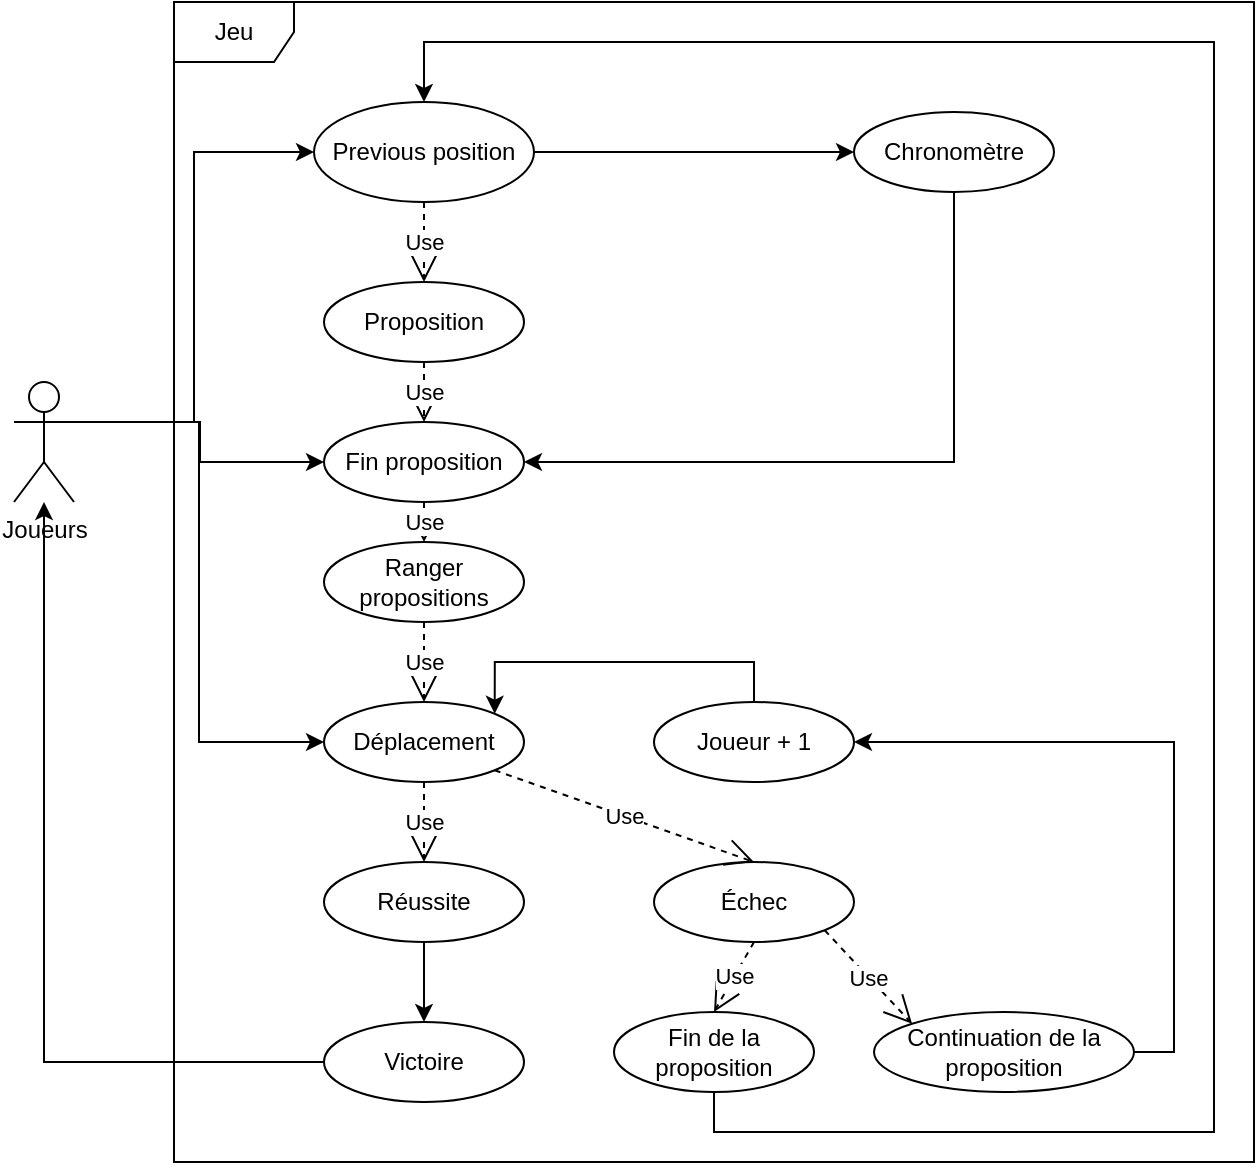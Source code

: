 <mxfile version="21.3.7" type="device">
  <diagram name="Page-1" id="jW6muOmdcl3k9p891wgI">
    <mxGraphModel dx="698" dy="613" grid="1" gridSize="10" guides="1" tooltips="1" connect="1" arrows="1" fold="1" page="1" pageScale="1" pageWidth="827" pageHeight="1169" math="0" shadow="0">
      <root>
        <mxCell id="0" />
        <mxCell id="1" parent="0" />
        <mxCell id="k5ynebyFZuh9Hv9d2iiR-32" style="edgeStyle=orthogonalEdgeStyle;rounded=0;orthogonalLoop=1;jettySize=auto;html=1;exitX=1;exitY=0.333;exitDx=0;exitDy=0;exitPerimeter=0;entryX=0;entryY=0.5;entryDx=0;entryDy=0;" edge="1" parent="1" source="k5ynebyFZuh9Hv9d2iiR-1" target="k5ynebyFZuh9Hv9d2iiR-9">
          <mxGeometry relative="1" as="geometry" />
        </mxCell>
        <mxCell id="k5ynebyFZuh9Hv9d2iiR-33" style="edgeStyle=orthogonalEdgeStyle;rounded=0;orthogonalLoop=1;jettySize=auto;html=1;exitX=1;exitY=0.333;exitDx=0;exitDy=0;exitPerimeter=0;entryX=0;entryY=0.5;entryDx=0;entryDy=0;" edge="1" parent="1" source="k5ynebyFZuh9Hv9d2iiR-1" target="k5ynebyFZuh9Hv9d2iiR-2">
          <mxGeometry relative="1" as="geometry">
            <Array as="points">
              <mxPoint x="140" y="270" />
              <mxPoint x="140" y="135" />
            </Array>
          </mxGeometry>
        </mxCell>
        <mxCell id="k5ynebyFZuh9Hv9d2iiR-34" style="edgeStyle=orthogonalEdgeStyle;rounded=0;orthogonalLoop=1;jettySize=auto;html=1;exitX=0.5;exitY=0;exitDx=0;exitDy=0;exitPerimeter=0;" edge="1" parent="1" source="k5ynebyFZuh9Hv9d2iiR-1" target="k5ynebyFZuh9Hv9d2iiR-5">
          <mxGeometry relative="1" as="geometry">
            <Array as="points">
              <mxPoint x="65" y="270" />
              <mxPoint x="143" y="270" />
              <mxPoint x="143" y="290" />
            </Array>
          </mxGeometry>
        </mxCell>
        <mxCell id="k5ynebyFZuh9Hv9d2iiR-1" value="Joueurs" style="shape=umlActor;verticalLabelPosition=bottom;verticalAlign=top;html=1;" vertex="1" parent="1">
          <mxGeometry x="50" y="250" width="30" height="60" as="geometry" />
        </mxCell>
        <mxCell id="k5ynebyFZuh9Hv9d2iiR-17" style="edgeStyle=orthogonalEdgeStyle;rounded=0;orthogonalLoop=1;jettySize=auto;html=1;exitX=1;exitY=0.5;exitDx=0;exitDy=0;entryX=0;entryY=0.5;entryDx=0;entryDy=0;" edge="1" parent="1" source="k5ynebyFZuh9Hv9d2iiR-2" target="k5ynebyFZuh9Hv9d2iiR-6">
          <mxGeometry relative="1" as="geometry" />
        </mxCell>
        <mxCell id="k5ynebyFZuh9Hv9d2iiR-2" value="Previous position" style="ellipse;whiteSpace=wrap;html=1;" vertex="1" parent="1">
          <mxGeometry x="200" y="110" width="110" height="50" as="geometry" />
        </mxCell>
        <mxCell id="k5ynebyFZuh9Hv9d2iiR-3" value="Jeu" style="shape=umlFrame;whiteSpace=wrap;html=1;pointerEvents=0;" vertex="1" parent="1">
          <mxGeometry x="130" y="60" width="540" height="580" as="geometry" />
        </mxCell>
        <mxCell id="k5ynebyFZuh9Hv9d2iiR-4" value="Proposition" style="ellipse;whiteSpace=wrap;html=1;" vertex="1" parent="1">
          <mxGeometry x="205" y="200" width="100" height="40" as="geometry" />
        </mxCell>
        <mxCell id="k5ynebyFZuh9Hv9d2iiR-5" value="Fin proposition" style="ellipse;whiteSpace=wrap;html=1;" vertex="1" parent="1">
          <mxGeometry x="205" y="270" width="100" height="40" as="geometry" />
        </mxCell>
        <mxCell id="k5ynebyFZuh9Hv9d2iiR-16" style="edgeStyle=orthogonalEdgeStyle;rounded=0;orthogonalLoop=1;jettySize=auto;html=1;exitX=0.5;exitY=1;exitDx=0;exitDy=0;entryX=1;entryY=0.5;entryDx=0;entryDy=0;" edge="1" parent="1" source="k5ynebyFZuh9Hv9d2iiR-6" target="k5ynebyFZuh9Hv9d2iiR-5">
          <mxGeometry relative="1" as="geometry">
            <Array as="points">
              <mxPoint x="520" y="290" />
            </Array>
          </mxGeometry>
        </mxCell>
        <mxCell id="k5ynebyFZuh9Hv9d2iiR-6" value="Chronomètre" style="ellipse;whiteSpace=wrap;html=1;" vertex="1" parent="1">
          <mxGeometry x="470" y="115" width="100" height="40" as="geometry" />
        </mxCell>
        <mxCell id="k5ynebyFZuh9Hv9d2iiR-8" value="Ranger propositions" style="ellipse;whiteSpace=wrap;html=1;" vertex="1" parent="1">
          <mxGeometry x="205" y="330" width="100" height="40" as="geometry" />
        </mxCell>
        <mxCell id="k5ynebyFZuh9Hv9d2iiR-9" value="Déplacement" style="ellipse;whiteSpace=wrap;html=1;" vertex="1" parent="1">
          <mxGeometry x="205" y="410" width="100" height="40" as="geometry" />
        </mxCell>
        <mxCell id="k5ynebyFZuh9Hv9d2iiR-30" style="edgeStyle=orthogonalEdgeStyle;rounded=0;orthogonalLoop=1;jettySize=auto;html=1;exitX=0.5;exitY=1;exitDx=0;exitDy=0;" edge="1" parent="1" source="k5ynebyFZuh9Hv9d2iiR-10" target="k5ynebyFZuh9Hv9d2iiR-12">
          <mxGeometry relative="1" as="geometry" />
        </mxCell>
        <mxCell id="k5ynebyFZuh9Hv9d2iiR-10" value="Réussite" style="ellipse;whiteSpace=wrap;html=1;" vertex="1" parent="1">
          <mxGeometry x="205" y="490" width="100" height="40" as="geometry" />
        </mxCell>
        <mxCell id="k5ynebyFZuh9Hv9d2iiR-11" value="Échec" style="ellipse;whiteSpace=wrap;html=1;" vertex="1" parent="1">
          <mxGeometry x="370" y="490" width="100" height="40" as="geometry" />
        </mxCell>
        <mxCell id="k5ynebyFZuh9Hv9d2iiR-31" style="edgeStyle=orthogonalEdgeStyle;rounded=0;orthogonalLoop=1;jettySize=auto;html=1;exitX=0;exitY=0.5;exitDx=0;exitDy=0;" edge="1" parent="1" source="k5ynebyFZuh9Hv9d2iiR-12" target="k5ynebyFZuh9Hv9d2iiR-1">
          <mxGeometry relative="1" as="geometry" />
        </mxCell>
        <mxCell id="k5ynebyFZuh9Hv9d2iiR-12" value="Victoire" style="ellipse;whiteSpace=wrap;html=1;" vertex="1" parent="1">
          <mxGeometry x="205" y="570" width="100" height="40" as="geometry" />
        </mxCell>
        <mxCell id="k5ynebyFZuh9Hv9d2iiR-18" style="edgeStyle=orthogonalEdgeStyle;rounded=0;orthogonalLoop=1;jettySize=auto;html=1;exitX=0.5;exitY=1;exitDx=0;exitDy=0;entryX=0.5;entryY=0;entryDx=0;entryDy=0;" edge="1" parent="1" source="k5ynebyFZuh9Hv9d2iiR-13" target="k5ynebyFZuh9Hv9d2iiR-2">
          <mxGeometry relative="1" as="geometry">
            <Array as="points">
              <mxPoint x="400" y="625" />
              <mxPoint x="650" y="625" />
              <mxPoint x="650" y="80" />
              <mxPoint x="255" y="80" />
            </Array>
          </mxGeometry>
        </mxCell>
        <mxCell id="k5ynebyFZuh9Hv9d2iiR-13" value="Fin de la proposition" style="ellipse;whiteSpace=wrap;html=1;" vertex="1" parent="1">
          <mxGeometry x="350" y="565" width="100" height="40" as="geometry" />
        </mxCell>
        <mxCell id="k5ynebyFZuh9Hv9d2iiR-22" style="edgeStyle=orthogonalEdgeStyle;rounded=0;orthogonalLoop=1;jettySize=auto;html=1;exitX=1;exitY=0.5;exitDx=0;exitDy=0;entryX=1;entryY=0.5;entryDx=0;entryDy=0;" edge="1" parent="1" source="k5ynebyFZuh9Hv9d2iiR-14" target="k5ynebyFZuh9Hv9d2iiR-15">
          <mxGeometry relative="1" as="geometry" />
        </mxCell>
        <mxCell id="k5ynebyFZuh9Hv9d2iiR-14" value="Continuation de la proposition" style="ellipse;whiteSpace=wrap;html=1;" vertex="1" parent="1">
          <mxGeometry x="480" y="565" width="130" height="40" as="geometry" />
        </mxCell>
        <mxCell id="k5ynebyFZuh9Hv9d2iiR-20" style="edgeStyle=orthogonalEdgeStyle;rounded=0;orthogonalLoop=1;jettySize=auto;html=1;exitX=0.5;exitY=0;exitDx=0;exitDy=0;entryX=1;entryY=0;entryDx=0;entryDy=0;" edge="1" parent="1" source="k5ynebyFZuh9Hv9d2iiR-15" target="k5ynebyFZuh9Hv9d2iiR-9">
          <mxGeometry relative="1" as="geometry">
            <Array as="points">
              <mxPoint x="420" y="390" />
              <mxPoint x="290" y="390" />
            </Array>
          </mxGeometry>
        </mxCell>
        <mxCell id="k5ynebyFZuh9Hv9d2iiR-15" value="Joueur + 1" style="ellipse;whiteSpace=wrap;html=1;" vertex="1" parent="1">
          <mxGeometry x="370" y="410" width="100" height="40" as="geometry" />
        </mxCell>
        <mxCell id="k5ynebyFZuh9Hv9d2iiR-24" value="Use" style="endArrow=open;endSize=12;dashed=1;html=1;rounded=0;exitX=0.5;exitY=1;exitDx=0;exitDy=0;entryX=0.5;entryY=0;entryDx=0;entryDy=0;" edge="1" parent="1" source="k5ynebyFZuh9Hv9d2iiR-2" target="k5ynebyFZuh9Hv9d2iiR-4">
          <mxGeometry width="160" relative="1" as="geometry">
            <mxPoint x="280" y="370" as="sourcePoint" />
            <mxPoint x="440" y="370" as="targetPoint" />
          </mxGeometry>
        </mxCell>
        <mxCell id="k5ynebyFZuh9Hv9d2iiR-25" value="Use" style="endArrow=open;endSize=12;dashed=1;html=1;rounded=0;exitX=0.5;exitY=1;exitDx=0;exitDy=0;entryX=0.5;entryY=0;entryDx=0;entryDy=0;" edge="1" parent="1" source="k5ynebyFZuh9Hv9d2iiR-4" target="k5ynebyFZuh9Hv9d2iiR-5">
          <mxGeometry width="160" relative="1" as="geometry">
            <mxPoint x="265" y="170" as="sourcePoint" />
            <mxPoint x="265" y="210" as="targetPoint" />
            <Array as="points" />
          </mxGeometry>
        </mxCell>
        <mxCell id="k5ynebyFZuh9Hv9d2iiR-26" value="Use" style="endArrow=open;endSize=12;dashed=1;html=1;rounded=0;exitX=0.5;exitY=1;exitDx=0;exitDy=0;" edge="1" parent="1" source="k5ynebyFZuh9Hv9d2iiR-5" target="k5ynebyFZuh9Hv9d2iiR-8">
          <mxGeometry width="160" relative="1" as="geometry">
            <mxPoint x="275" y="180" as="sourcePoint" />
            <mxPoint x="275" y="220" as="targetPoint" />
          </mxGeometry>
        </mxCell>
        <mxCell id="k5ynebyFZuh9Hv9d2iiR-27" value="Use" style="endArrow=open;endSize=12;dashed=1;html=1;rounded=0;exitX=0.5;exitY=1;exitDx=0;exitDy=0;entryX=0.5;entryY=0;entryDx=0;entryDy=0;" edge="1" parent="1" source="k5ynebyFZuh9Hv9d2iiR-8" target="k5ynebyFZuh9Hv9d2iiR-9">
          <mxGeometry width="160" relative="1" as="geometry">
            <mxPoint x="310" y="370" as="sourcePoint" />
            <mxPoint x="470" y="370" as="targetPoint" />
          </mxGeometry>
        </mxCell>
        <mxCell id="k5ynebyFZuh9Hv9d2iiR-28" value="Use" style="endArrow=open;endSize=12;dashed=1;html=1;rounded=0;exitX=0.5;exitY=1;exitDx=0;exitDy=0;entryX=0.5;entryY=0;entryDx=0;entryDy=0;" edge="1" parent="1" source="k5ynebyFZuh9Hv9d2iiR-9" target="k5ynebyFZuh9Hv9d2iiR-10">
          <mxGeometry width="160" relative="1" as="geometry">
            <mxPoint x="310" y="370" as="sourcePoint" />
            <mxPoint x="470" y="370" as="targetPoint" />
          </mxGeometry>
        </mxCell>
        <mxCell id="k5ynebyFZuh9Hv9d2iiR-29" value="Use" style="endArrow=open;endSize=12;dashed=1;html=1;rounded=0;exitX=1;exitY=1;exitDx=0;exitDy=0;entryX=0.5;entryY=0;entryDx=0;entryDy=0;" edge="1" parent="1" source="k5ynebyFZuh9Hv9d2iiR-9" target="k5ynebyFZuh9Hv9d2iiR-11">
          <mxGeometry width="160" relative="1" as="geometry">
            <mxPoint x="310" y="370" as="sourcePoint" />
            <mxPoint x="470" y="370" as="targetPoint" />
          </mxGeometry>
        </mxCell>
        <mxCell id="k5ynebyFZuh9Hv9d2iiR-35" value="Use" style="endArrow=open;endSize=12;dashed=1;html=1;rounded=0;exitX=0.5;exitY=1;exitDx=0;exitDy=0;entryX=0.5;entryY=0;entryDx=0;entryDy=0;" edge="1" parent="1" source="k5ynebyFZuh9Hv9d2iiR-11" target="k5ynebyFZuh9Hv9d2iiR-13">
          <mxGeometry width="160" relative="1" as="geometry">
            <mxPoint x="310" y="370" as="sourcePoint" />
            <mxPoint x="470" y="370" as="targetPoint" />
          </mxGeometry>
        </mxCell>
        <mxCell id="k5ynebyFZuh9Hv9d2iiR-36" value="Use" style="endArrow=open;endSize=12;dashed=1;html=1;rounded=0;exitX=1;exitY=1;exitDx=0;exitDy=0;entryX=0;entryY=0;entryDx=0;entryDy=0;" edge="1" parent="1" source="k5ynebyFZuh9Hv9d2iiR-11" target="k5ynebyFZuh9Hv9d2iiR-14">
          <mxGeometry width="160" relative="1" as="geometry">
            <mxPoint x="310" y="370" as="sourcePoint" />
            <mxPoint x="470" y="370" as="targetPoint" />
          </mxGeometry>
        </mxCell>
      </root>
    </mxGraphModel>
  </diagram>
</mxfile>
